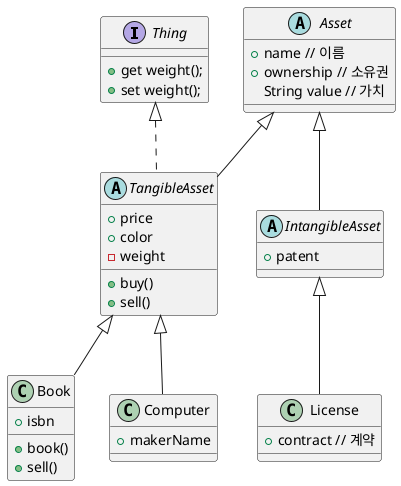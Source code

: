 @startuml
'https://plantuml.com/class-diagram

interface Thing {
    +get weight();
    +set weight();
}

abstract class Asset {
    +name // 이름
    +ownership // 소유권
    String value // 가치
}

abstract class IntangibleAsset extends Asset {
    +patent
}

abstract class TangibleAsset extends Asset implements Thing {
    +price
    +color
    -weight

    +buy()
    +sell()
}

class Book extends TangibleAsset {
    +isbn

    +book()
    +sell()
}

class Computer extends TangibleAsset {
    +makerName
}

class License extends IntangibleAsset {
    +contract // 계약
}

@enduml